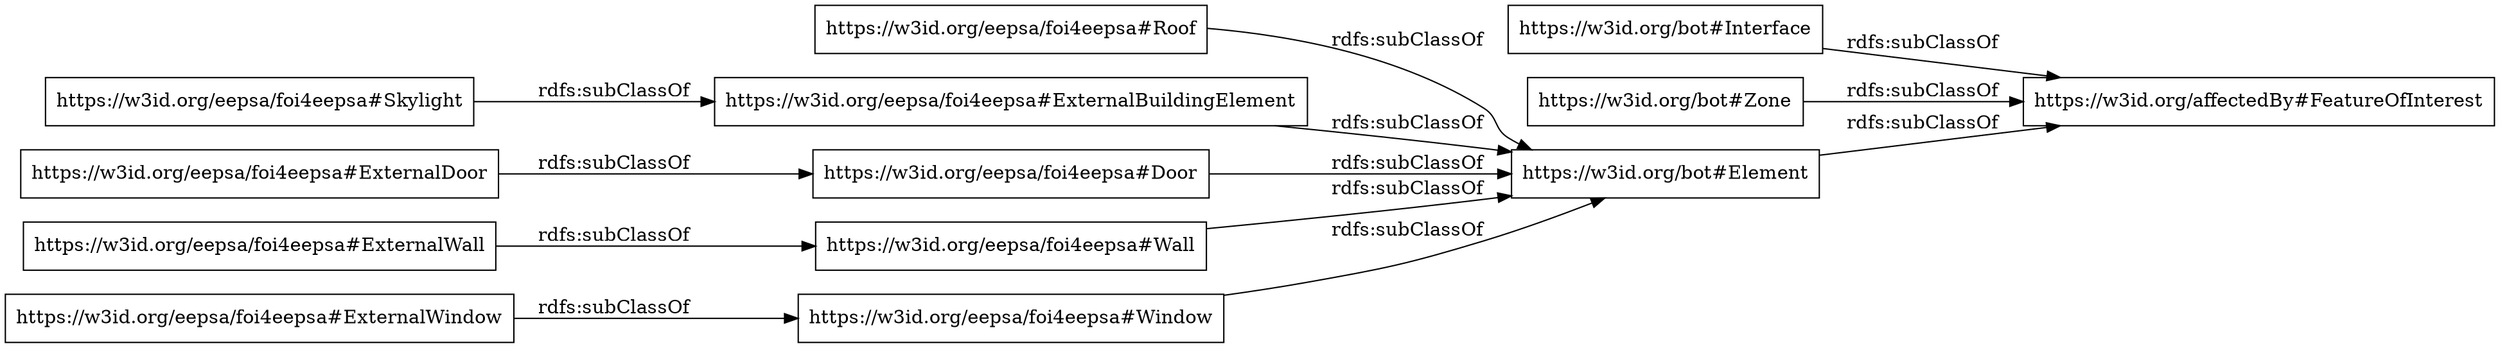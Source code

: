digraph ar2dtool_diagram { 
rankdir=LR;
size="1000"
node [shape = rectangle, color="black"]; "https://w3id.org/eepsa/foi4eepsa#Window" "https://w3id.org/eepsa/foi4eepsa#ExternalDoor" "https://w3id.org/eepsa/foi4eepsa#Roof" "https://w3id.org/eepsa/foi4eepsa#ExternalWall" "https://w3id.org/eepsa/foi4eepsa#ExternalBuildingElement" "https://w3id.org/affectedBy#FeatureOfInterest" "https://w3id.org/bot#Interface" "https://w3id.org/eepsa/foi4eepsa#Skylight" "https://w3id.org/eepsa/foi4eepsa#Door" "https://w3id.org/bot#Zone" "https://w3id.org/eepsa/foi4eepsa#ExternalWindow" "https://w3id.org/eepsa/foi4eepsa#Wall" "https://w3id.org/bot#Element" ; /*classes style*/
	"https://w3id.org/bot#Interface" -> "https://w3id.org/affectedBy#FeatureOfInterest" [ label = "rdfs:subClassOf" ];
	"https://w3id.org/eepsa/foi4eepsa#Door" -> "https://w3id.org/bot#Element" [ label = "rdfs:subClassOf" ];
	"https://w3id.org/bot#Element" -> "https://w3id.org/affectedBy#FeatureOfInterest" [ label = "rdfs:subClassOf" ];
	"https://w3id.org/eepsa/foi4eepsa#Wall" -> "https://w3id.org/bot#Element" [ label = "rdfs:subClassOf" ];
	"https://w3id.org/eepsa/foi4eepsa#Roof" -> "https://w3id.org/bot#Element" [ label = "rdfs:subClassOf" ];
	"https://w3id.org/eepsa/foi4eepsa#Skylight" -> "https://w3id.org/eepsa/foi4eepsa#ExternalBuildingElement" [ label = "rdfs:subClassOf" ];
	"https://w3id.org/bot#Zone" -> "https://w3id.org/affectedBy#FeatureOfInterest" [ label = "rdfs:subClassOf" ];
	"https://w3id.org/eepsa/foi4eepsa#ExternalDoor" -> "https://w3id.org/eepsa/foi4eepsa#Door" [ label = "rdfs:subClassOf" ];
	"https://w3id.org/eepsa/foi4eepsa#ExternalWindow" -> "https://w3id.org/eepsa/foi4eepsa#Window" [ label = "rdfs:subClassOf" ];
	"https://w3id.org/eepsa/foi4eepsa#ExternalWall" -> "https://w3id.org/eepsa/foi4eepsa#Wall" [ label = "rdfs:subClassOf" ];
	"https://w3id.org/eepsa/foi4eepsa#Window" -> "https://w3id.org/bot#Element" [ label = "rdfs:subClassOf" ];
	"https://w3id.org/eepsa/foi4eepsa#ExternalBuildingElement" -> "https://w3id.org/bot#Element" [ label = "rdfs:subClassOf" ];

}
